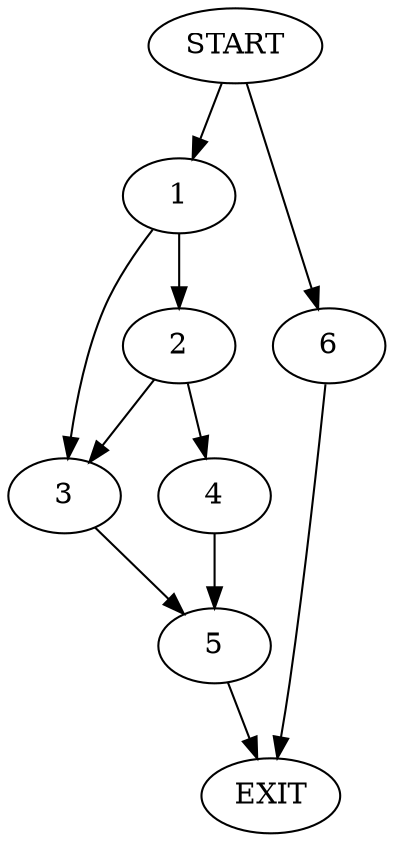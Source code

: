 digraph {
0 [label="START"]
7 [label="EXIT"]
0 -> 1
1 -> 2
1 -> 3
2 -> 3
2 -> 4
3 -> 5
0 -> 6
6 -> 7
4 -> 5
5 -> 7
}
